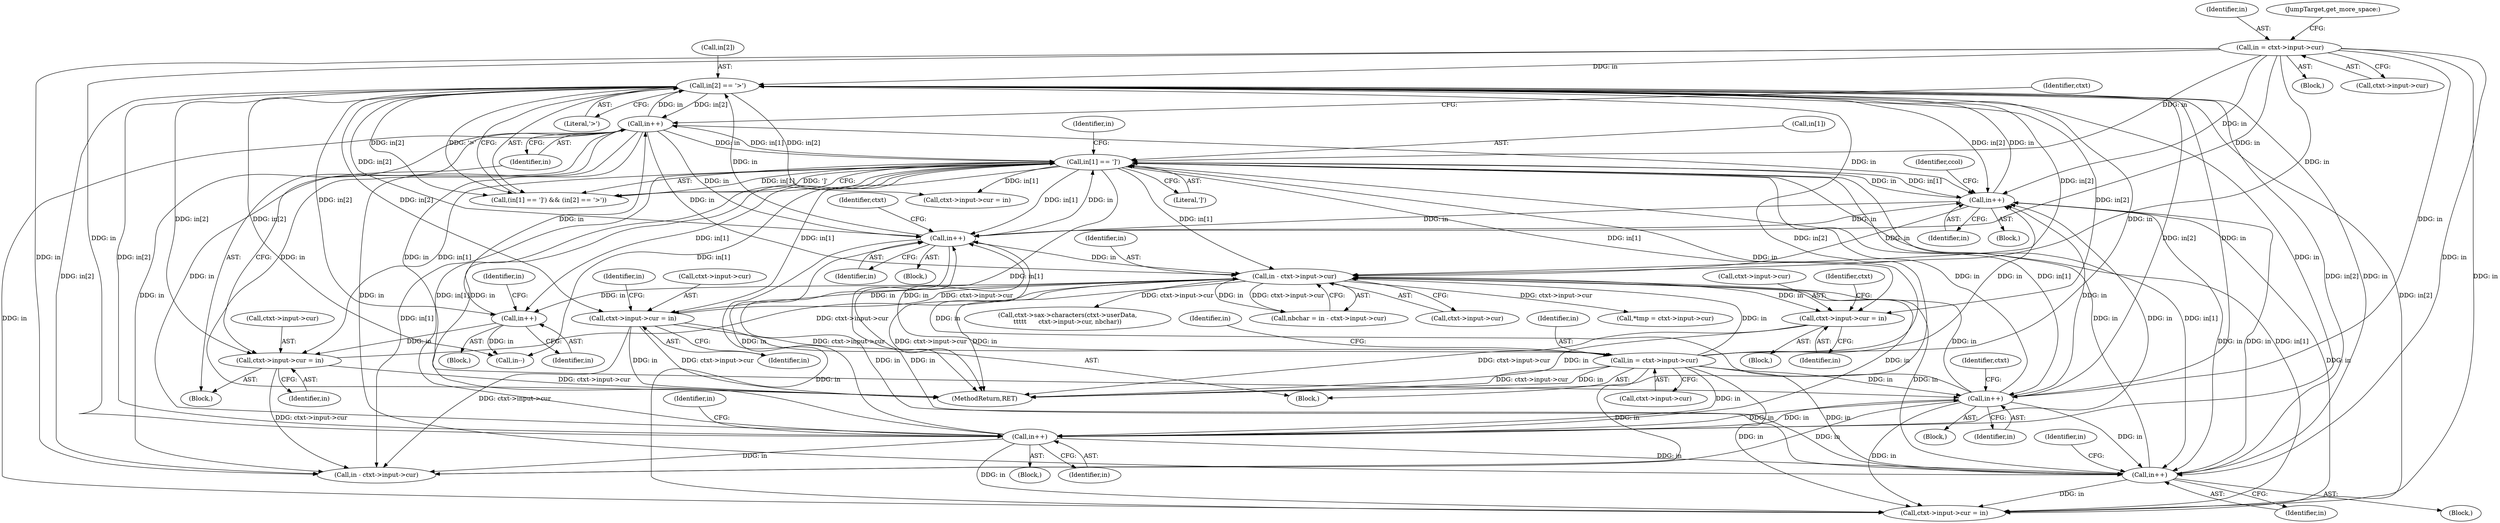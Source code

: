 digraph "0_Chrome_d0947db40187f4708c58e64cbd6013faf9eddeed_4@pointer" {
"1000458" [label="(Call,ctxt->input->cur = in)"];
"1000382" [label="(Call,in[2] == '>')"];
"1000606" [label="(Call,in++)"];
"1000377" [label="(Call,in[1] == ']')"];
"1000330" [label="(Call,in++)"];
"1000400" [label="(Call,in++)"];
"1000151" [label="(Call,in++)"];
"1000135" [label="(Call,in = ctxt->input->cur)"];
"1000180" [label="(Call,in++)"];
"1000647" [label="(Call,in = ctxt->input->cur)"];
"1000578" [label="(Call,ctxt->input->cur = in)"];
"1000411" [label="(Call,in - ctxt->input->cur)"];
"1000362" [label="(Call,in++)"];
"1000599" [label="(Call,ctxt->input->cur = in)"];
"1000591" [label="(Call,in++)"];
"1000449" [label="(Block,)"];
"1000386" [label="(Literal,'>')"];
"1000151" [label="(Call,in++)"];
"1000611" [label="(Identifier,ctxt)"];
"1000591" [label="(Call,in++)"];
"1000331" [label="(Identifier,in)"];
"1000150" [label="(Block,)"];
"1000598" [label="(Block,)"];
"1000143" [label="(Block,)"];
"1000648" [label="(Identifier,in)"];
"1000180" [label="(Call,in++)"];
"1000547" [label="(Call,ctxt->sax->characters(ctxt->userData,\n\t\t\t\t\t      ctxt->input->cur, nbchar))"];
"1000333" [label="(Identifier,ccol)"];
"1000622" [label="(Call,in--)"];
"1000412" [label="(Identifier,in)"];
"1000181" [label="(Identifier,in)"];
"1000384" [label="(Identifier,in)"];
"1000409" [label="(Call,nbchar = in - ctxt->input->cur)"];
"1000184" [label="(Identifier,in)"];
"1000362" [label="(Call,in++)"];
"1000599" [label="(Call,ctxt->input->cur = in)"];
"1000136" [label="(Identifier,in)"];
"1000401" [label="(Identifier,in)"];
"1000166" [label="(Block,)"];
"1000584" [label="(Identifier,in)"];
"1000405" [label="(Identifier,ctxt)"];
"1000413" [label="(Call,ctxt->input->cur)"];
"1000144" [label="(JumpTarget,get_more_space:)"];
"1000606" [label="(Call,in++)"];
"1000134" [label="(Block,)"];
"1000607" [label="(Identifier,in)"];
"1000596" [label="(Identifier,in)"];
"1000377" [label="(Call,in[1] == ']')"];
"1000458" [label="(Call,ctxt->input->cur = in)"];
"1000374" [label="(Block,)"];
"1000378" [label="(Call,in[1])"];
"1000135" [label="(Call,in = ctxt->input->cur)"];
"1000215" [label="(Call,ctxt->input->cur = in)"];
"1000411" [label="(Call,in - ctxt->input->cur)"];
"1000382" [label="(Call,in[2] == '>')"];
"1000649" [label="(Call,ctxt->input->cur)"];
"1000137" [label="(Call,ctxt->input->cur)"];
"1000363" [label="(Identifier,in)"];
"1000156" [label="(Identifier,ctxt)"];
"1000578" [label="(Call,ctxt->input->cur = in)"];
"1000592" [label="(Identifier,in)"];
"1000464" [label="(Identifier,in)"];
"1000647" [label="(Call,in = ctxt->input->cur)"];
"1000195" [label="(Call,in - ctxt->input->cur)"];
"1000400" [label="(Call,in++)"];
"1000376" [label="(Call,(in[1] == ']') && (in[2] == '>'))"];
"1000451" [label="(Call,*tmp = ctxt->input->cur)"];
"1000152" [label="(Identifier,in)"];
"1000467" [label="(Identifier,ctxt)"];
"1000600" [label="(Call,ctxt->input->cur)"];
"1000392" [label="(Call,ctxt->input->cur = in)"];
"1000330" [label="(Call,in++)"];
"1000588" [label="(Identifier,in)"];
"1000348" [label="(Block,)"];
"1000590" [label="(Block,)"];
"1000366" [label="(Identifier,in)"];
"1000329" [label="(Block,)"];
"1000658" [label="(Identifier,in)"];
"1000381" [label="(Literal,']')"];
"1000579" [label="(Call,ctxt->input->cur)"];
"1000688" [label="(MethodReturn,RET)"];
"1000459" [label="(Call,ctxt->input->cur)"];
"1000383" [label="(Call,in[2])"];
"1000605" [label="(Identifier,in)"];
"1000458" -> "1000449"  [label="AST: "];
"1000458" -> "1000464"  [label="CFG: "];
"1000459" -> "1000458"  [label="AST: "];
"1000464" -> "1000458"  [label="AST: "];
"1000467" -> "1000458"  [label="CFG: "];
"1000458" -> "1000688"  [label="DDG: ctxt->input->cur"];
"1000458" -> "1000688"  [label="DDG: in"];
"1000382" -> "1000458"  [label="DDG: in[2]"];
"1000411" -> "1000458"  [label="DDG: in"];
"1000377" -> "1000458"  [label="DDG: in[1]"];
"1000382" -> "1000376"  [label="AST: "];
"1000382" -> "1000386"  [label="CFG: "];
"1000383" -> "1000382"  [label="AST: "];
"1000386" -> "1000382"  [label="AST: "];
"1000376" -> "1000382"  [label="CFG: "];
"1000382" -> "1000688"  [label="DDG: in[2]"];
"1000382" -> "1000151"  [label="DDG: in[2]"];
"1000382" -> "1000180"  [label="DDG: in[2]"];
"1000382" -> "1000195"  [label="DDG: in[2]"];
"1000382" -> "1000215"  [label="DDG: in[2]"];
"1000382" -> "1000330"  [label="DDG: in[2]"];
"1000382" -> "1000362"  [label="DDG: in[2]"];
"1000382" -> "1000376"  [label="DDG: in[2]"];
"1000382" -> "1000376"  [label="DDG: '>'"];
"1000606" -> "1000382"  [label="DDG: in"];
"1000330" -> "1000382"  [label="DDG: in"];
"1000400" -> "1000382"  [label="DDG: in"];
"1000151" -> "1000382"  [label="DDG: in"];
"1000135" -> "1000382"  [label="DDG: in"];
"1000362" -> "1000382"  [label="DDG: in"];
"1000180" -> "1000382"  [label="DDG: in"];
"1000647" -> "1000382"  [label="DDG: in"];
"1000382" -> "1000392"  [label="DDG: in[2]"];
"1000382" -> "1000400"  [label="DDG: in[2]"];
"1000382" -> "1000411"  [label="DDG: in[2]"];
"1000382" -> "1000578"  [label="DDG: in[2]"];
"1000382" -> "1000591"  [label="DDG: in[2]"];
"1000382" -> "1000599"  [label="DDG: in[2]"];
"1000382" -> "1000606"  [label="DDG: in[2]"];
"1000382" -> "1000622"  [label="DDG: in[2]"];
"1000606" -> "1000598"  [label="AST: "];
"1000606" -> "1000607"  [label="CFG: "];
"1000607" -> "1000606"  [label="AST: "];
"1000611" -> "1000606"  [label="CFG: "];
"1000606" -> "1000688"  [label="DDG: in"];
"1000606" -> "1000151"  [label="DDG: in"];
"1000606" -> "1000180"  [label="DDG: in"];
"1000606" -> "1000195"  [label="DDG: in"];
"1000606" -> "1000330"  [label="DDG: in"];
"1000606" -> "1000362"  [label="DDG: in"];
"1000606" -> "1000377"  [label="DDG: in"];
"1000606" -> "1000392"  [label="DDG: in"];
"1000606" -> "1000400"  [label="DDG: in"];
"1000606" -> "1000411"  [label="DDG: in"];
"1000377" -> "1000606"  [label="DDG: in[1]"];
"1000591" -> "1000606"  [label="DDG: in"];
"1000377" -> "1000376"  [label="AST: "];
"1000377" -> "1000381"  [label="CFG: "];
"1000378" -> "1000377"  [label="AST: "];
"1000381" -> "1000377"  [label="AST: "];
"1000384" -> "1000377"  [label="CFG: "];
"1000376" -> "1000377"  [label="CFG: "];
"1000377" -> "1000688"  [label="DDG: in[1]"];
"1000377" -> "1000151"  [label="DDG: in[1]"];
"1000377" -> "1000180"  [label="DDG: in[1]"];
"1000377" -> "1000195"  [label="DDG: in[1]"];
"1000377" -> "1000215"  [label="DDG: in[1]"];
"1000377" -> "1000330"  [label="DDG: in[1]"];
"1000377" -> "1000362"  [label="DDG: in[1]"];
"1000377" -> "1000376"  [label="DDG: in[1]"];
"1000377" -> "1000376"  [label="DDG: ']'"];
"1000330" -> "1000377"  [label="DDG: in"];
"1000400" -> "1000377"  [label="DDG: in"];
"1000151" -> "1000377"  [label="DDG: in"];
"1000135" -> "1000377"  [label="DDG: in"];
"1000362" -> "1000377"  [label="DDG: in"];
"1000180" -> "1000377"  [label="DDG: in"];
"1000647" -> "1000377"  [label="DDG: in"];
"1000377" -> "1000392"  [label="DDG: in[1]"];
"1000377" -> "1000400"  [label="DDG: in[1]"];
"1000377" -> "1000411"  [label="DDG: in[1]"];
"1000377" -> "1000578"  [label="DDG: in[1]"];
"1000377" -> "1000591"  [label="DDG: in[1]"];
"1000377" -> "1000599"  [label="DDG: in[1]"];
"1000377" -> "1000622"  [label="DDG: in[1]"];
"1000330" -> "1000329"  [label="AST: "];
"1000330" -> "1000331"  [label="CFG: "];
"1000331" -> "1000330"  [label="AST: "];
"1000333" -> "1000330"  [label="CFG: "];
"1000400" -> "1000330"  [label="DDG: in"];
"1000151" -> "1000330"  [label="DDG: in"];
"1000135" -> "1000330"  [label="DDG: in"];
"1000362" -> "1000330"  [label="DDG: in"];
"1000180" -> "1000330"  [label="DDG: in"];
"1000647" -> "1000330"  [label="DDG: in"];
"1000330" -> "1000362"  [label="DDG: in"];
"1000330" -> "1000392"  [label="DDG: in"];
"1000330" -> "1000400"  [label="DDG: in"];
"1000330" -> "1000411"  [label="DDG: in"];
"1000400" -> "1000374"  [label="AST: "];
"1000400" -> "1000401"  [label="CFG: "];
"1000401" -> "1000400"  [label="AST: "];
"1000405" -> "1000400"  [label="CFG: "];
"1000400" -> "1000362"  [label="DDG: in"];
"1000400" -> "1000392"  [label="DDG: in"];
"1000151" -> "1000400"  [label="DDG: in"];
"1000135" -> "1000400"  [label="DDG: in"];
"1000362" -> "1000400"  [label="DDG: in"];
"1000180" -> "1000400"  [label="DDG: in"];
"1000647" -> "1000400"  [label="DDG: in"];
"1000400" -> "1000411"  [label="DDG: in"];
"1000151" -> "1000150"  [label="AST: "];
"1000151" -> "1000152"  [label="CFG: "];
"1000152" -> "1000151"  [label="AST: "];
"1000156" -> "1000151"  [label="CFG: "];
"1000135" -> "1000151"  [label="DDG: in"];
"1000180" -> "1000151"  [label="DDG: in"];
"1000647" -> "1000151"  [label="DDG: in"];
"1000151" -> "1000180"  [label="DDG: in"];
"1000151" -> "1000195"  [label="DDG: in"];
"1000151" -> "1000362"  [label="DDG: in"];
"1000151" -> "1000392"  [label="DDG: in"];
"1000151" -> "1000411"  [label="DDG: in"];
"1000135" -> "1000134"  [label="AST: "];
"1000135" -> "1000137"  [label="CFG: "];
"1000136" -> "1000135"  [label="AST: "];
"1000137" -> "1000135"  [label="AST: "];
"1000144" -> "1000135"  [label="CFG: "];
"1000135" -> "1000180"  [label="DDG: in"];
"1000135" -> "1000195"  [label="DDG: in"];
"1000135" -> "1000362"  [label="DDG: in"];
"1000135" -> "1000392"  [label="DDG: in"];
"1000135" -> "1000411"  [label="DDG: in"];
"1000180" -> "1000166"  [label="AST: "];
"1000180" -> "1000181"  [label="CFG: "];
"1000181" -> "1000180"  [label="AST: "];
"1000184" -> "1000180"  [label="CFG: "];
"1000647" -> "1000180"  [label="DDG: in"];
"1000180" -> "1000195"  [label="DDG: in"];
"1000180" -> "1000362"  [label="DDG: in"];
"1000180" -> "1000392"  [label="DDG: in"];
"1000180" -> "1000411"  [label="DDG: in"];
"1000647" -> "1000143"  [label="AST: "];
"1000647" -> "1000649"  [label="CFG: "];
"1000648" -> "1000647"  [label="AST: "];
"1000649" -> "1000647"  [label="AST: "];
"1000658" -> "1000647"  [label="CFG: "];
"1000647" -> "1000688"  [label="DDG: in"];
"1000647" -> "1000688"  [label="DDG: ctxt->input->cur"];
"1000647" -> "1000195"  [label="DDG: in"];
"1000647" -> "1000362"  [label="DDG: in"];
"1000647" -> "1000392"  [label="DDG: in"];
"1000647" -> "1000411"  [label="DDG: in"];
"1000578" -> "1000647"  [label="DDG: ctxt->input->cur"];
"1000578" -> "1000143"  [label="AST: "];
"1000578" -> "1000584"  [label="CFG: "];
"1000579" -> "1000578"  [label="AST: "];
"1000584" -> "1000578"  [label="AST: "];
"1000588" -> "1000578"  [label="CFG: "];
"1000578" -> "1000688"  [label="DDG: ctxt->input->cur"];
"1000578" -> "1000688"  [label="DDG: in"];
"1000578" -> "1000195"  [label="DDG: ctxt->input->cur"];
"1000578" -> "1000411"  [label="DDG: ctxt->input->cur"];
"1000411" -> "1000578"  [label="DDG: in"];
"1000411" -> "1000409"  [label="AST: "];
"1000411" -> "1000413"  [label="CFG: "];
"1000412" -> "1000411"  [label="AST: "];
"1000413" -> "1000411"  [label="AST: "];
"1000409" -> "1000411"  [label="CFG: "];
"1000411" -> "1000688"  [label="DDG: in"];
"1000411" -> "1000688"  [label="DDG: ctxt->input->cur"];
"1000411" -> "1000409"  [label="DDG: in"];
"1000411" -> "1000409"  [label="DDG: ctxt->input->cur"];
"1000362" -> "1000411"  [label="DDG: in"];
"1000599" -> "1000411"  [label="DDG: ctxt->input->cur"];
"1000411" -> "1000451"  [label="DDG: ctxt->input->cur"];
"1000411" -> "1000547"  [label="DDG: ctxt->input->cur"];
"1000411" -> "1000591"  [label="DDG: in"];
"1000362" -> "1000348"  [label="AST: "];
"1000362" -> "1000363"  [label="CFG: "];
"1000363" -> "1000362"  [label="AST: "];
"1000366" -> "1000362"  [label="CFG: "];
"1000362" -> "1000392"  [label="DDG: in"];
"1000599" -> "1000598"  [label="AST: "];
"1000599" -> "1000605"  [label="CFG: "];
"1000600" -> "1000599"  [label="AST: "];
"1000605" -> "1000599"  [label="AST: "];
"1000607" -> "1000599"  [label="CFG: "];
"1000599" -> "1000688"  [label="DDG: ctxt->input->cur"];
"1000599" -> "1000195"  [label="DDG: ctxt->input->cur"];
"1000591" -> "1000599"  [label="DDG: in"];
"1000591" -> "1000590"  [label="AST: "];
"1000591" -> "1000592"  [label="CFG: "];
"1000592" -> "1000591"  [label="AST: "];
"1000596" -> "1000591"  [label="CFG: "];
"1000591" -> "1000622"  [label="DDG: in"];
}
